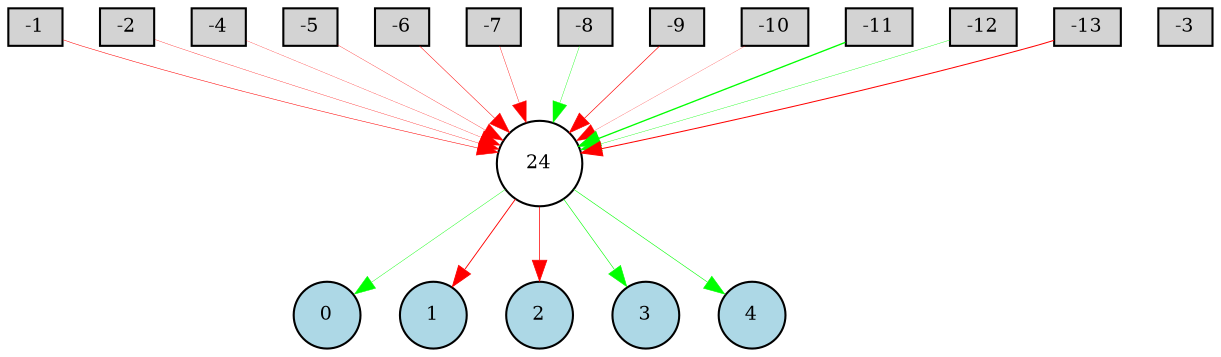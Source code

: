 digraph {
	node [fontsize=9 height=0.2 shape=circle width=0.2]
	-1 [fillcolor=lightgray shape=box style=filled]
	-2 [fillcolor=lightgray shape=box style=filled]
	-3 [fillcolor=lightgray shape=box style=filled]
	-4 [fillcolor=lightgray shape=box style=filled]
	-5 [fillcolor=lightgray shape=box style=filled]
	-6 [fillcolor=lightgray shape=box style=filled]
	-7 [fillcolor=lightgray shape=box style=filled]
	-8 [fillcolor=lightgray shape=box style=filled]
	-9 [fillcolor=lightgray shape=box style=filled]
	-10 [fillcolor=lightgray shape=box style=filled]
	-11 [fillcolor=lightgray shape=box style=filled]
	-12 [fillcolor=lightgray shape=box style=filled]
	-13 [fillcolor=lightgray shape=box style=filled]
	0 [fillcolor=lightblue style=filled]
	1 [fillcolor=lightblue style=filled]
	2 [fillcolor=lightblue style=filled]
	3 [fillcolor=lightblue style=filled]
	4 [fillcolor=lightblue style=filled]
	24 [fillcolor=white style=filled]
	-1 -> 24 [color=red penwidth=0.2479119521257875 style=solid]
	-2 -> 24 [color=red penwidth=0.15685037874968955 style=solid]
	-4 -> 24 [color=red penwidth=0.1311053946707014 style=solid]
	-5 -> 24 [color=red penwidth=0.15051256162018017 style=solid]
	-6 -> 24 [color=red penwidth=0.23722211997684553 style=solid]
	-7 -> 24 [color=red penwidth=0.18498321517252797 style=solid]
	-8 -> 24 [color=green penwidth=0.1783016498429498 style=solid]
	-9 -> 24 [color=red penwidth=0.3144986138164362 style=solid]
	-10 -> 24 [color=red penwidth=0.10863164172052267 style=solid]
	-11 -> 24 [color=green penwidth=0.6357605155998826 style=solid]
	-12 -> 24 [color=green penwidth=0.17599792845257517 style=solid]
	-13 -> 24 [color=red penwidth=0.48408096680296897 style=solid]
	24 -> 0 [color=green penwidth=0.20025591335740373 style=solid]
	24 -> 1 [color=red penwidth=0.4388889236550283 style=solid]
	24 -> 2 [color=red penwidth=0.35301189527399723 style=solid]
	24 -> 3 [color=green penwidth=0.28902310778275864 style=solid]
	24 -> 4 [color=green penwidth=0.2794063873410487 style=solid]
}
